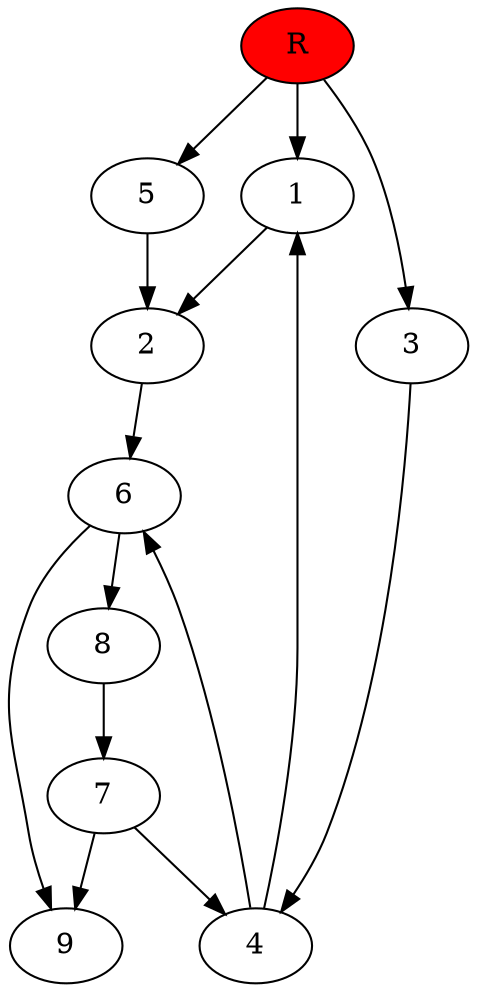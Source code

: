 digraph prb31445 {
	1
	2
	3
	4
	5
	6
	7
	8
	R [fillcolor="#ff0000" style=filled]
	1 -> 2
	2 -> 6
	3 -> 4
	4 -> 1
	4 -> 6
	5 -> 2
	6 -> 8
	6 -> 9
	7 -> 4
	7 -> 9
	8 -> 7
	R -> 1
	R -> 3
	R -> 5
}
